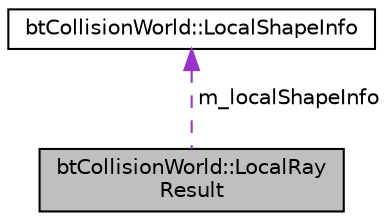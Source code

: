 digraph "btCollisionWorld::LocalRayResult"
{
  edge [fontname="Helvetica",fontsize="10",labelfontname="Helvetica",labelfontsize="10"];
  node [fontname="Helvetica",fontsize="10",shape=record];
  Node1 [label="btCollisionWorld::LocalRay\lResult",height=0.2,width=0.4,color="black", fillcolor="grey75", style="filled", fontcolor="black"];
  Node2 -> Node1 [dir="back",color="darkorchid3",fontsize="10",style="dashed",label=" m_localShapeInfo" ,fontname="Helvetica"];
  Node2 [label="btCollisionWorld::LocalShapeInfo",height=0.2,width=0.4,color="black", fillcolor="white", style="filled",URL="$structbt_collision_world_1_1_local_shape_info.html"];
}
